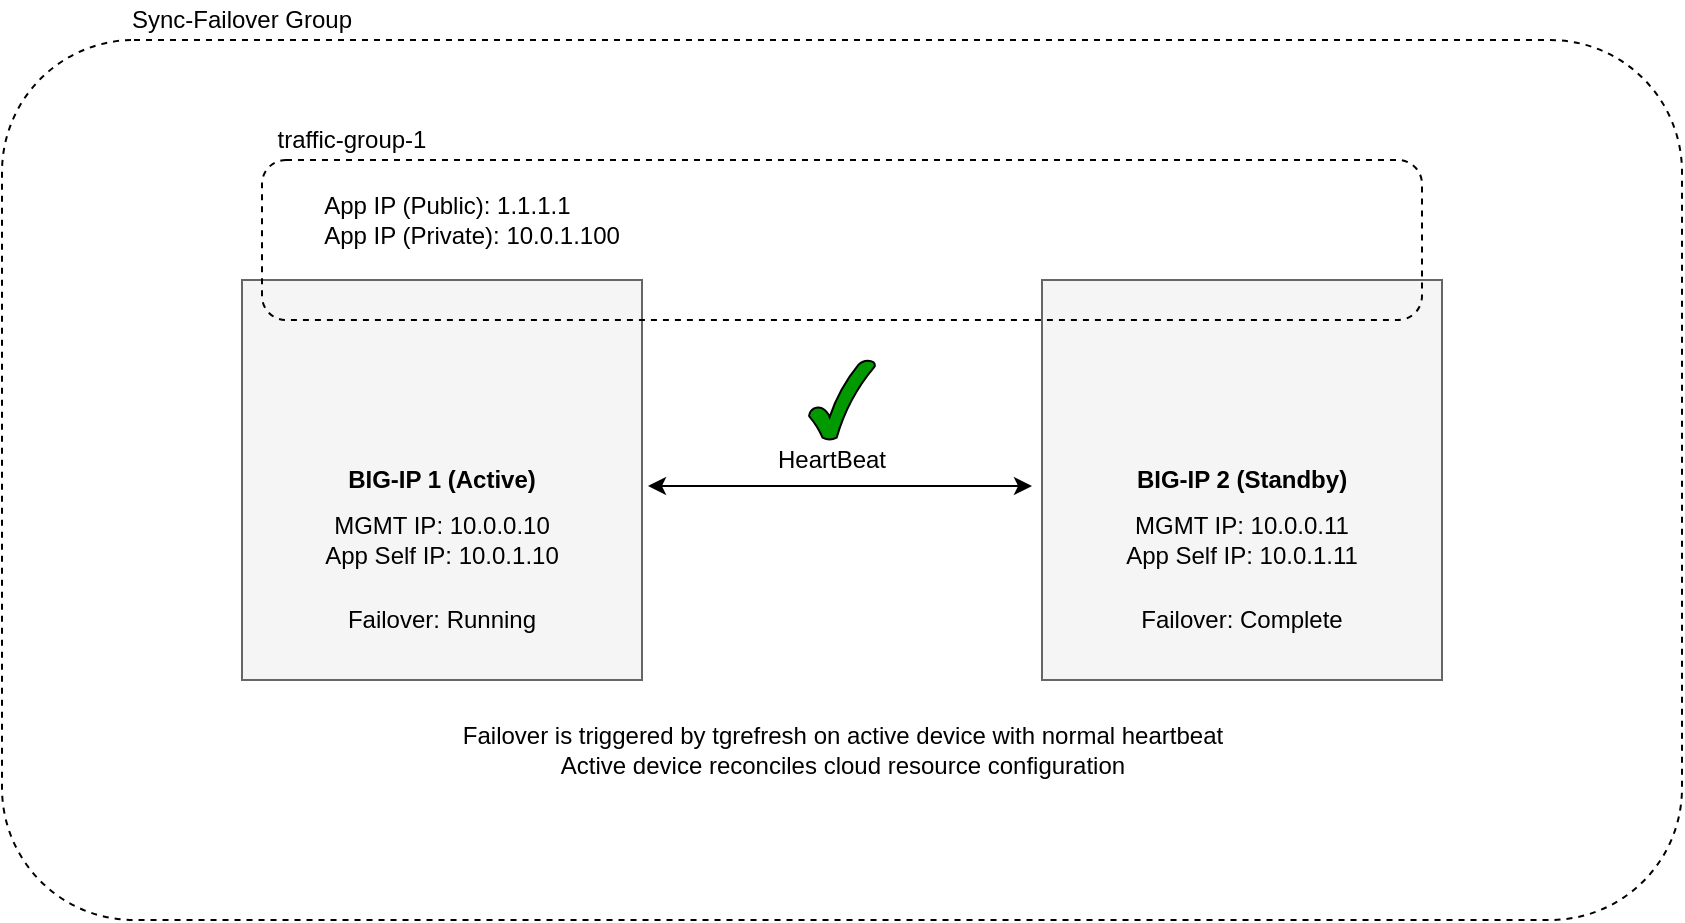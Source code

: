 <mxfile version="11.0.4" type="device"><diagram id="SvFiOlS5ygKQbKWlRuWT" name="Page-1"><mxGraphModel dx="1446" dy="1069" grid="1" gridSize="10" guides="1" tooltips="1" connect="1" arrows="1" fold="1" page="1" pageScale="1" pageWidth="1100" pageHeight="850" math="0" shadow="0"><root><mxCell id="0"/><mxCell id="1" parent="0"/><mxCell id="Mo_XsvdffFoL25vKjxkW-1" value="" style="rounded=1;whiteSpace=wrap;html=1;dashed=1;fillColor=none;" vertex="1" parent="1"><mxGeometry x="120" y="160" width="840" height="440" as="geometry"/></mxCell><mxCell id="Mo_XsvdffFoL25vKjxkW-2" value="" style="verticalLabelPosition=bottom;verticalAlign=top;html=1;shape=mxgraph.basic.rect;fillColor=#f5f5f5;fillColor2=none;strokeColor=#666666;strokeWidth=1;size=20;indent=5;fontColor=#333333;" vertex="1" parent="1"><mxGeometry x="240" y="280" width="200" height="200" as="geometry"/></mxCell><mxCell id="Mo_XsvdffFoL25vKjxkW-3" value="" style="verticalLabelPosition=bottom;verticalAlign=top;html=1;shape=mxgraph.basic.rect;fillColor=#f5f5f5;fillColor2=none;strokeColor=#666666;strokeWidth=1;size=20;indent=5;fontColor=#333333;" vertex="1" parent="1"><mxGeometry x="640" y="280" width="200" height="200" as="geometry"/></mxCell><mxCell id="Mo_XsvdffFoL25vKjxkW-4" value="" style="endArrow=classic;startArrow=classic;html=1;exitX=1.015;exitY=0.515;exitDx=0;exitDy=0;exitPerimeter=0;" edge="1" parent="1" source="Mo_XsvdffFoL25vKjxkW-2"><mxGeometry width="50" height="50" relative="1" as="geometry"><mxPoint x="480" y="385" as="sourcePoint"/><mxPoint x="635" y="383" as="targetPoint"/></mxGeometry></mxCell><mxCell id="Mo_XsvdffFoL25vKjxkW-5" value="&lt;b&gt;BIG-IP 1 (Active)&lt;/b&gt;" style="text;html=1;strokeColor=none;fillColor=none;align=center;verticalAlign=middle;whiteSpace=wrap;rounded=0;" vertex="1" parent="1"><mxGeometry x="280" y="360" width="120" height="40" as="geometry"/></mxCell><mxCell id="Mo_XsvdffFoL25vKjxkW-6" value="&lt;b&gt;BIG-IP 2 (Standby)&lt;/b&gt;" style="text;html=1;strokeColor=none;fillColor=none;align=center;verticalAlign=middle;whiteSpace=wrap;rounded=0;" vertex="1" parent="1"><mxGeometry x="680" y="360" width="120" height="40" as="geometry"/></mxCell><mxCell id="Mo_XsvdffFoL25vKjxkW-7" value="MGMT IP: 10.0.0.10&lt;br&gt;App Self IP: 10.0.1.10&lt;br&gt;" style="text;html=1;strokeColor=none;fillColor=none;align=center;verticalAlign=middle;whiteSpace=wrap;rounded=0;" vertex="1" parent="1"><mxGeometry x="280" y="390" width="120" height="40" as="geometry"/></mxCell><mxCell id="Mo_XsvdffFoL25vKjxkW-8" value="MGMT IP: 10.0.0.11&lt;br&gt;App Self IP: 10.0.1.11&lt;br&gt;" style="text;html=1;strokeColor=none;fillColor=none;align=center;verticalAlign=middle;whiteSpace=wrap;rounded=0;" vertex="1" parent="1"><mxGeometry x="680" y="390" width="120" height="40" as="geometry"/></mxCell><mxCell id="Mo_XsvdffFoL25vKjxkW-9" value="Sync-Failover Group" style="text;html=1;strokeColor=none;fillColor=none;align=center;verticalAlign=middle;whiteSpace=wrap;rounded=0;" vertex="1" parent="1"><mxGeometry x="170" y="140" width="140" height="20" as="geometry"/></mxCell><mxCell id="Mo_XsvdffFoL25vKjxkW-10" value="traffic-group-1" style="text;html=1;strokeColor=none;fillColor=none;align=center;verticalAlign=middle;whiteSpace=wrap;rounded=0;dashed=1;" vertex="1" parent="1"><mxGeometry x="250" y="200" width="90" height="20" as="geometry"/></mxCell><mxCell id="Mo_XsvdffFoL25vKjxkW-11" value="" style="rounded=1;whiteSpace=wrap;html=1;strokeColor=#000000;fillColor=none;dashed=1;" vertex="1" parent="1"><mxGeometry x="250" y="220" width="580" height="80" as="geometry"/></mxCell><mxCell id="Mo_XsvdffFoL25vKjxkW-13" value="HeartBeat" style="text;html=1;strokeColor=none;fillColor=none;align=center;verticalAlign=middle;whiteSpace=wrap;rounded=0;dashed=1;" vertex="1" parent="1"><mxGeometry x="490" y="360" width="90" height="20" as="geometry"/></mxCell><mxCell id="Mo_XsvdffFoL25vKjxkW-14" value="Failover: Complete" style="text;html=1;strokeColor=none;fillColor=none;align=center;verticalAlign=middle;whiteSpace=wrap;rounded=0;" vertex="1" parent="1"><mxGeometry x="680" y="430" width="120" height="40" as="geometry"/></mxCell><mxCell id="Mo_XsvdffFoL25vKjxkW-17" value="Failover: Running" style="text;html=1;strokeColor=none;fillColor=none;align=center;verticalAlign=middle;whiteSpace=wrap;rounded=0;" vertex="1" parent="1"><mxGeometry x="280" y="430" width="120" height="40" as="geometry"/></mxCell><mxCell id="Mo_XsvdffFoL25vKjxkW-18" value="&lt;div style=&quot;text-align: left&quot;&gt;App IP (Public): 1.1.1.1&lt;br&gt;&lt;/div&gt;&lt;div&gt;&lt;div style=&quot;text-align: left&quot;&gt;App IP (Private): 10.0.1.100&lt;/div&gt;&lt;/div&gt;" style="text;html=1;strokeColor=none;fillColor=none;align=center;verticalAlign=middle;whiteSpace=wrap;rounded=0;dashed=1;" vertex="1" parent="1"><mxGeometry x="250" y="230" width="210" height="40" as="geometry"/></mxCell><mxCell id="Mo_XsvdffFoL25vKjxkW-19" value="Failover is triggered by tgrefresh on active device with normal heartbeat&lt;br&gt;Active device reconciles cloud resource configuration" style="text;html=1;resizable=0;autosize=1;align=center;verticalAlign=middle;points=[];fillColor=none;strokeColor=none;rounded=0;" vertex="1" parent="1"><mxGeometry x="340" y="500" width="400" height="30" as="geometry"/></mxCell><mxCell id="Mo_XsvdffFoL25vKjxkW-20" value="" style="verticalLabelPosition=bottom;verticalAlign=top;html=1;shape=mxgraph.basic.tick;fillColor=#009900;" vertex="1" parent="1"><mxGeometry x="523.5" y="320" width="33" height="40" as="geometry"/></mxCell></root></mxGraphModel></diagram></mxfile>